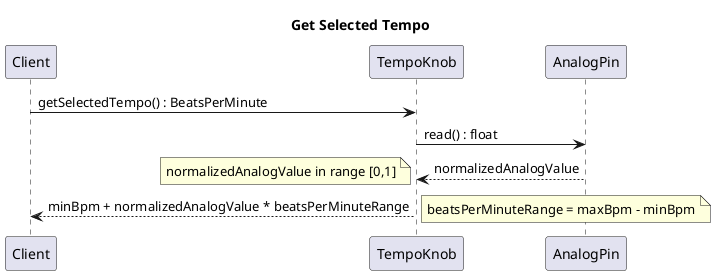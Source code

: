 @startuml

title Get Selected Tempo

Client->TempoKnob : getSelectedTempo() : BeatsPerMinute
TempoKnob->AnalogPin : read() : float
AnalogPin-->TempoKnob : normalizedAnalogValue
note left : normalizedAnalogValue in range [0,1]
TempoKnob-->Client : minBpm + normalizedAnalogValue * beatsPerMinuteRange
note right : beatsPerMinuteRange = maxBpm - minBpm
@enduml